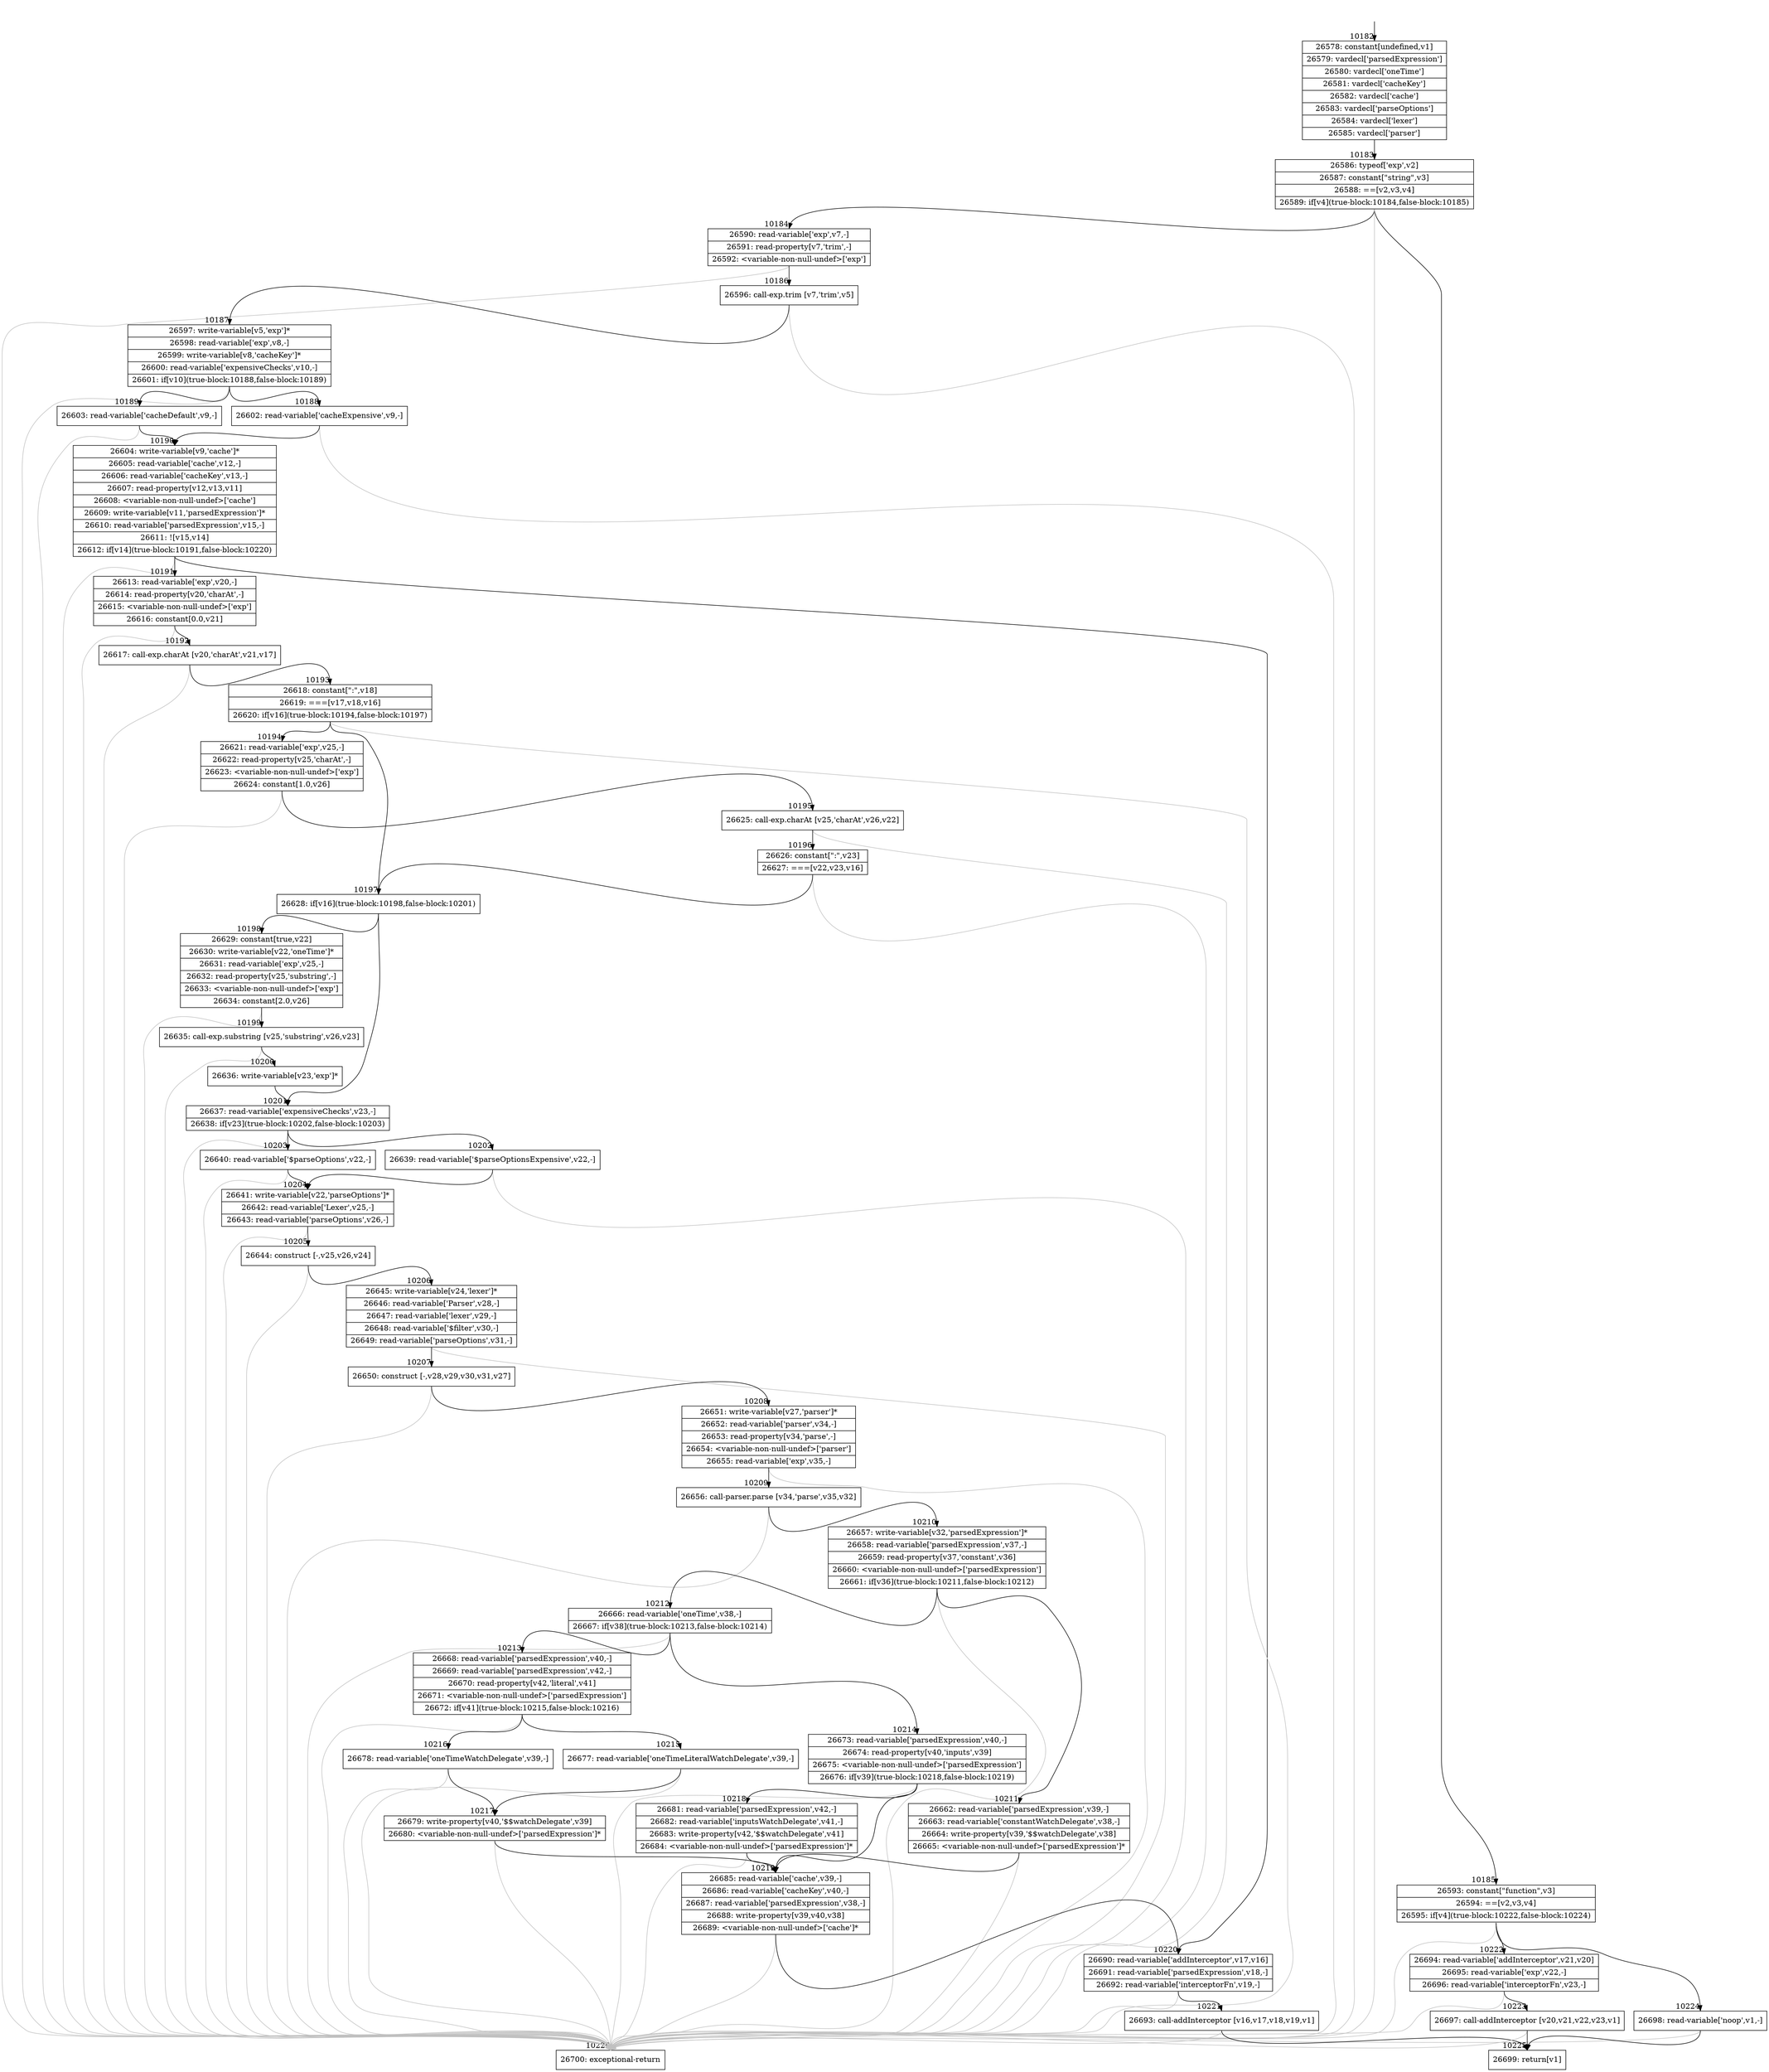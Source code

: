 digraph {
rankdir="TD"
BB_entry770[shape=none,label=""];
BB_entry770 -> BB10182 [tailport=s, headport=n, headlabel="    10182"]
BB10182 [shape=record label="{26578: constant[undefined,v1]|26579: vardecl['parsedExpression']|26580: vardecl['oneTime']|26581: vardecl['cacheKey']|26582: vardecl['cache']|26583: vardecl['parseOptions']|26584: vardecl['lexer']|26585: vardecl['parser']}" ] 
BB10182 -> BB10183 [tailport=s, headport=n, headlabel="      10183"]
BB10183 [shape=record label="{26586: typeof['exp',v2]|26587: constant[\"string\",v3]|26588: ==[v2,v3,v4]|26589: if[v4](true-block:10184,false-block:10185)}" ] 
BB10183 -> BB10184 [tailport=s, headport=n, headlabel="      10184"]
BB10183 -> BB10185 [tailport=s, headport=n, headlabel="      10185"]
BB10183 -> BB10226 [tailport=s, headport=n, color=gray, headlabel="      10226"]
BB10184 [shape=record label="{26590: read-variable['exp',v7,-]|26591: read-property[v7,'trim',-]|26592: \<variable-non-null-undef\>['exp']}" ] 
BB10184 -> BB10186 [tailport=s, headport=n, headlabel="      10186"]
BB10184 -> BB10226 [tailport=s, headport=n, color=gray]
BB10185 [shape=record label="{26593: constant[\"function\",v3]|26594: ==[v2,v3,v4]|26595: if[v4](true-block:10222,false-block:10224)}" ] 
BB10185 -> BB10222 [tailport=s, headport=n, headlabel="      10222"]
BB10185 -> BB10224 [tailport=s, headport=n, headlabel="      10224"]
BB10185 -> BB10226 [tailport=s, headport=n, color=gray]
BB10186 [shape=record label="{26596: call-exp.trim [v7,'trim',v5]}" ] 
BB10186 -> BB10187 [tailport=s, headport=n, headlabel="      10187"]
BB10186 -> BB10226 [tailport=s, headport=n, color=gray]
BB10187 [shape=record label="{26597: write-variable[v5,'exp']*|26598: read-variable['exp',v8,-]|26599: write-variable[v8,'cacheKey']*|26600: read-variable['expensiveChecks',v10,-]|26601: if[v10](true-block:10188,false-block:10189)}" ] 
BB10187 -> BB10188 [tailport=s, headport=n, headlabel="      10188"]
BB10187 -> BB10189 [tailport=s, headport=n, headlabel="      10189"]
BB10187 -> BB10226 [tailport=s, headport=n, color=gray]
BB10188 [shape=record label="{26602: read-variable['cacheExpensive',v9,-]}" ] 
BB10188 -> BB10190 [tailport=s, headport=n, headlabel="      10190"]
BB10188 -> BB10226 [tailport=s, headport=n, color=gray]
BB10189 [shape=record label="{26603: read-variable['cacheDefault',v9,-]}" ] 
BB10189 -> BB10190 [tailport=s, headport=n]
BB10189 -> BB10226 [tailport=s, headport=n, color=gray]
BB10190 [shape=record label="{26604: write-variable[v9,'cache']*|26605: read-variable['cache',v12,-]|26606: read-variable['cacheKey',v13,-]|26607: read-property[v12,v13,v11]|26608: \<variable-non-null-undef\>['cache']|26609: write-variable[v11,'parsedExpression']*|26610: read-variable['parsedExpression',v15,-]|26611: ![v15,v14]|26612: if[v14](true-block:10191,false-block:10220)}" ] 
BB10190 -> BB10191 [tailport=s, headport=n, headlabel="      10191"]
BB10190 -> BB10220 [tailport=s, headport=n, headlabel="      10220"]
BB10190 -> BB10226 [tailport=s, headport=n, color=gray]
BB10191 [shape=record label="{26613: read-variable['exp',v20,-]|26614: read-property[v20,'charAt',-]|26615: \<variable-non-null-undef\>['exp']|26616: constant[0.0,v21]}" ] 
BB10191 -> BB10192 [tailport=s, headport=n, headlabel="      10192"]
BB10191 -> BB10226 [tailport=s, headport=n, color=gray]
BB10192 [shape=record label="{26617: call-exp.charAt [v20,'charAt',v21,v17]}" ] 
BB10192 -> BB10193 [tailport=s, headport=n, headlabel="      10193"]
BB10192 -> BB10226 [tailport=s, headport=n, color=gray]
BB10193 [shape=record label="{26618: constant[\":\",v18]|26619: ===[v17,v18,v16]|26620: if[v16](true-block:10194,false-block:10197)}" ] 
BB10193 -> BB10197 [tailport=s, headport=n, headlabel="      10197"]
BB10193 -> BB10194 [tailport=s, headport=n, headlabel="      10194"]
BB10193 -> BB10226 [tailport=s, headport=n, color=gray]
BB10194 [shape=record label="{26621: read-variable['exp',v25,-]|26622: read-property[v25,'charAt',-]|26623: \<variable-non-null-undef\>['exp']|26624: constant[1.0,v26]}" ] 
BB10194 -> BB10195 [tailport=s, headport=n, headlabel="      10195"]
BB10194 -> BB10226 [tailport=s, headport=n, color=gray]
BB10195 [shape=record label="{26625: call-exp.charAt [v25,'charAt',v26,v22]}" ] 
BB10195 -> BB10196 [tailport=s, headport=n, headlabel="      10196"]
BB10195 -> BB10226 [tailport=s, headport=n, color=gray]
BB10196 [shape=record label="{26626: constant[\":\",v23]|26627: ===[v22,v23,v16]}" ] 
BB10196 -> BB10197 [tailport=s, headport=n]
BB10196 -> BB10226 [tailport=s, headport=n, color=gray]
BB10197 [shape=record label="{26628: if[v16](true-block:10198,false-block:10201)}" ] 
BB10197 -> BB10198 [tailport=s, headport=n, headlabel="      10198"]
BB10197 -> BB10201 [tailport=s, headport=n, headlabel="      10201"]
BB10198 [shape=record label="{26629: constant[true,v22]|26630: write-variable[v22,'oneTime']*|26631: read-variable['exp',v25,-]|26632: read-property[v25,'substring',-]|26633: \<variable-non-null-undef\>['exp']|26634: constant[2.0,v26]}" ] 
BB10198 -> BB10199 [tailport=s, headport=n, headlabel="      10199"]
BB10198 -> BB10226 [tailport=s, headport=n, color=gray]
BB10199 [shape=record label="{26635: call-exp.substring [v25,'substring',v26,v23]}" ] 
BB10199 -> BB10200 [tailport=s, headport=n, headlabel="      10200"]
BB10199 -> BB10226 [tailport=s, headport=n, color=gray]
BB10200 [shape=record label="{26636: write-variable[v23,'exp']*}" ] 
BB10200 -> BB10201 [tailport=s, headport=n]
BB10201 [shape=record label="{26637: read-variable['expensiveChecks',v23,-]|26638: if[v23](true-block:10202,false-block:10203)}" ] 
BB10201 -> BB10202 [tailport=s, headport=n, headlabel="      10202"]
BB10201 -> BB10203 [tailport=s, headport=n, headlabel="      10203"]
BB10201 -> BB10226 [tailport=s, headport=n, color=gray]
BB10202 [shape=record label="{26639: read-variable['$parseOptionsExpensive',v22,-]}" ] 
BB10202 -> BB10204 [tailport=s, headport=n, headlabel="      10204"]
BB10202 -> BB10226 [tailport=s, headport=n, color=gray]
BB10203 [shape=record label="{26640: read-variable['$parseOptions',v22,-]}" ] 
BB10203 -> BB10204 [tailport=s, headport=n]
BB10203 -> BB10226 [tailport=s, headport=n, color=gray]
BB10204 [shape=record label="{26641: write-variable[v22,'parseOptions']*|26642: read-variable['Lexer',v25,-]|26643: read-variable['parseOptions',v26,-]}" ] 
BB10204 -> BB10205 [tailport=s, headport=n, headlabel="      10205"]
BB10204 -> BB10226 [tailport=s, headport=n, color=gray]
BB10205 [shape=record label="{26644: construct [-,v25,v26,v24]}" ] 
BB10205 -> BB10206 [tailport=s, headport=n, headlabel="      10206"]
BB10205 -> BB10226 [tailport=s, headport=n, color=gray]
BB10206 [shape=record label="{26645: write-variable[v24,'lexer']*|26646: read-variable['Parser',v28,-]|26647: read-variable['lexer',v29,-]|26648: read-variable['$filter',v30,-]|26649: read-variable['parseOptions',v31,-]}" ] 
BB10206 -> BB10207 [tailport=s, headport=n, headlabel="      10207"]
BB10206 -> BB10226 [tailport=s, headport=n, color=gray]
BB10207 [shape=record label="{26650: construct [-,v28,v29,v30,v31,v27]}" ] 
BB10207 -> BB10208 [tailport=s, headport=n, headlabel="      10208"]
BB10207 -> BB10226 [tailport=s, headport=n, color=gray]
BB10208 [shape=record label="{26651: write-variable[v27,'parser']*|26652: read-variable['parser',v34,-]|26653: read-property[v34,'parse',-]|26654: \<variable-non-null-undef\>['parser']|26655: read-variable['exp',v35,-]}" ] 
BB10208 -> BB10209 [tailport=s, headport=n, headlabel="      10209"]
BB10208 -> BB10226 [tailport=s, headport=n, color=gray]
BB10209 [shape=record label="{26656: call-parser.parse [v34,'parse',v35,v32]}" ] 
BB10209 -> BB10210 [tailport=s, headport=n, headlabel="      10210"]
BB10209 -> BB10226 [tailport=s, headport=n, color=gray]
BB10210 [shape=record label="{26657: write-variable[v32,'parsedExpression']*|26658: read-variable['parsedExpression',v37,-]|26659: read-property[v37,'constant',v36]|26660: \<variable-non-null-undef\>['parsedExpression']|26661: if[v36](true-block:10211,false-block:10212)}" ] 
BB10210 -> BB10211 [tailport=s, headport=n, headlabel="      10211"]
BB10210 -> BB10212 [tailport=s, headport=n, headlabel="      10212"]
BB10210 -> BB10226 [tailport=s, headport=n, color=gray]
BB10211 [shape=record label="{26662: read-variable['parsedExpression',v39,-]|26663: read-variable['constantWatchDelegate',v38,-]|26664: write-property[v39,'$$watchDelegate',v38]|26665: \<variable-non-null-undef\>['parsedExpression']*}" ] 
BB10211 -> BB10219 [tailport=s, headport=n, headlabel="      10219"]
BB10211 -> BB10226 [tailport=s, headport=n, color=gray]
BB10212 [shape=record label="{26666: read-variable['oneTime',v38,-]|26667: if[v38](true-block:10213,false-block:10214)}" ] 
BB10212 -> BB10213 [tailport=s, headport=n, headlabel="      10213"]
BB10212 -> BB10214 [tailport=s, headport=n, headlabel="      10214"]
BB10212 -> BB10226 [tailport=s, headport=n, color=gray]
BB10213 [shape=record label="{26668: read-variable['parsedExpression',v40,-]|26669: read-variable['parsedExpression',v42,-]|26670: read-property[v42,'literal',v41]|26671: \<variable-non-null-undef\>['parsedExpression']|26672: if[v41](true-block:10215,false-block:10216)}" ] 
BB10213 -> BB10215 [tailport=s, headport=n, headlabel="      10215"]
BB10213 -> BB10216 [tailport=s, headport=n, headlabel="      10216"]
BB10213 -> BB10226 [tailport=s, headport=n, color=gray]
BB10214 [shape=record label="{26673: read-variable['parsedExpression',v40,-]|26674: read-property[v40,'inputs',v39]|26675: \<variable-non-null-undef\>['parsedExpression']|26676: if[v39](true-block:10218,false-block:10219)}" ] 
BB10214 -> BB10218 [tailport=s, headport=n, headlabel="      10218"]
BB10214 -> BB10219 [tailport=s, headport=n]
BB10214 -> BB10226 [tailport=s, headport=n, color=gray]
BB10215 [shape=record label="{26677: read-variable['oneTimeLiteralWatchDelegate',v39,-]}" ] 
BB10215 -> BB10217 [tailport=s, headport=n, headlabel="      10217"]
BB10215 -> BB10226 [tailport=s, headport=n, color=gray]
BB10216 [shape=record label="{26678: read-variable['oneTimeWatchDelegate',v39,-]}" ] 
BB10216 -> BB10217 [tailport=s, headport=n]
BB10216 -> BB10226 [tailport=s, headport=n, color=gray]
BB10217 [shape=record label="{26679: write-property[v40,'$$watchDelegate',v39]|26680: \<variable-non-null-undef\>['parsedExpression']*}" ] 
BB10217 -> BB10219 [tailport=s, headport=n]
BB10217 -> BB10226 [tailport=s, headport=n, color=gray]
BB10218 [shape=record label="{26681: read-variable['parsedExpression',v42,-]|26682: read-variable['inputsWatchDelegate',v41,-]|26683: write-property[v42,'$$watchDelegate',v41]|26684: \<variable-non-null-undef\>['parsedExpression']*}" ] 
BB10218 -> BB10219 [tailport=s, headport=n]
BB10218 -> BB10226 [tailport=s, headport=n, color=gray]
BB10219 [shape=record label="{26685: read-variable['cache',v39,-]|26686: read-variable['cacheKey',v40,-]|26687: read-variable['parsedExpression',v38,-]|26688: write-property[v39,v40,v38]|26689: \<variable-non-null-undef\>['cache']*}" ] 
BB10219 -> BB10220 [tailport=s, headport=n]
BB10219 -> BB10226 [tailport=s, headport=n, color=gray]
BB10220 [shape=record label="{26690: read-variable['addInterceptor',v17,v16]|26691: read-variable['parsedExpression',v18,-]|26692: read-variable['interceptorFn',v19,-]}" ] 
BB10220 -> BB10221 [tailport=s, headport=n, headlabel="      10221"]
BB10220 -> BB10226 [tailport=s, headport=n, color=gray]
BB10221 [shape=record label="{26693: call-addInterceptor [v16,v17,v18,v19,v1]}" ] 
BB10221 -> BB10225 [tailport=s, headport=n, headlabel="      10225"]
BB10221 -> BB10226 [tailport=s, headport=n, color=gray]
BB10222 [shape=record label="{26694: read-variable['addInterceptor',v21,v20]|26695: read-variable['exp',v22,-]|26696: read-variable['interceptorFn',v23,-]}" ] 
BB10222 -> BB10223 [tailport=s, headport=n, headlabel="      10223"]
BB10222 -> BB10226 [tailport=s, headport=n, color=gray]
BB10223 [shape=record label="{26697: call-addInterceptor [v20,v21,v22,v23,v1]}" ] 
BB10223 -> BB10225 [tailport=s, headport=n]
BB10223 -> BB10226 [tailport=s, headport=n, color=gray]
BB10224 [shape=record label="{26698: read-variable['noop',v1,-]}" ] 
BB10224 -> BB10225 [tailport=s, headport=n]
BB10224 -> BB10226 [tailport=s, headport=n, color=gray]
BB10225 [shape=record label="{26699: return[v1]}" ] 
BB10226 [shape=record label="{26700: exceptional-return}" ] 
//#$~ 14092
}
